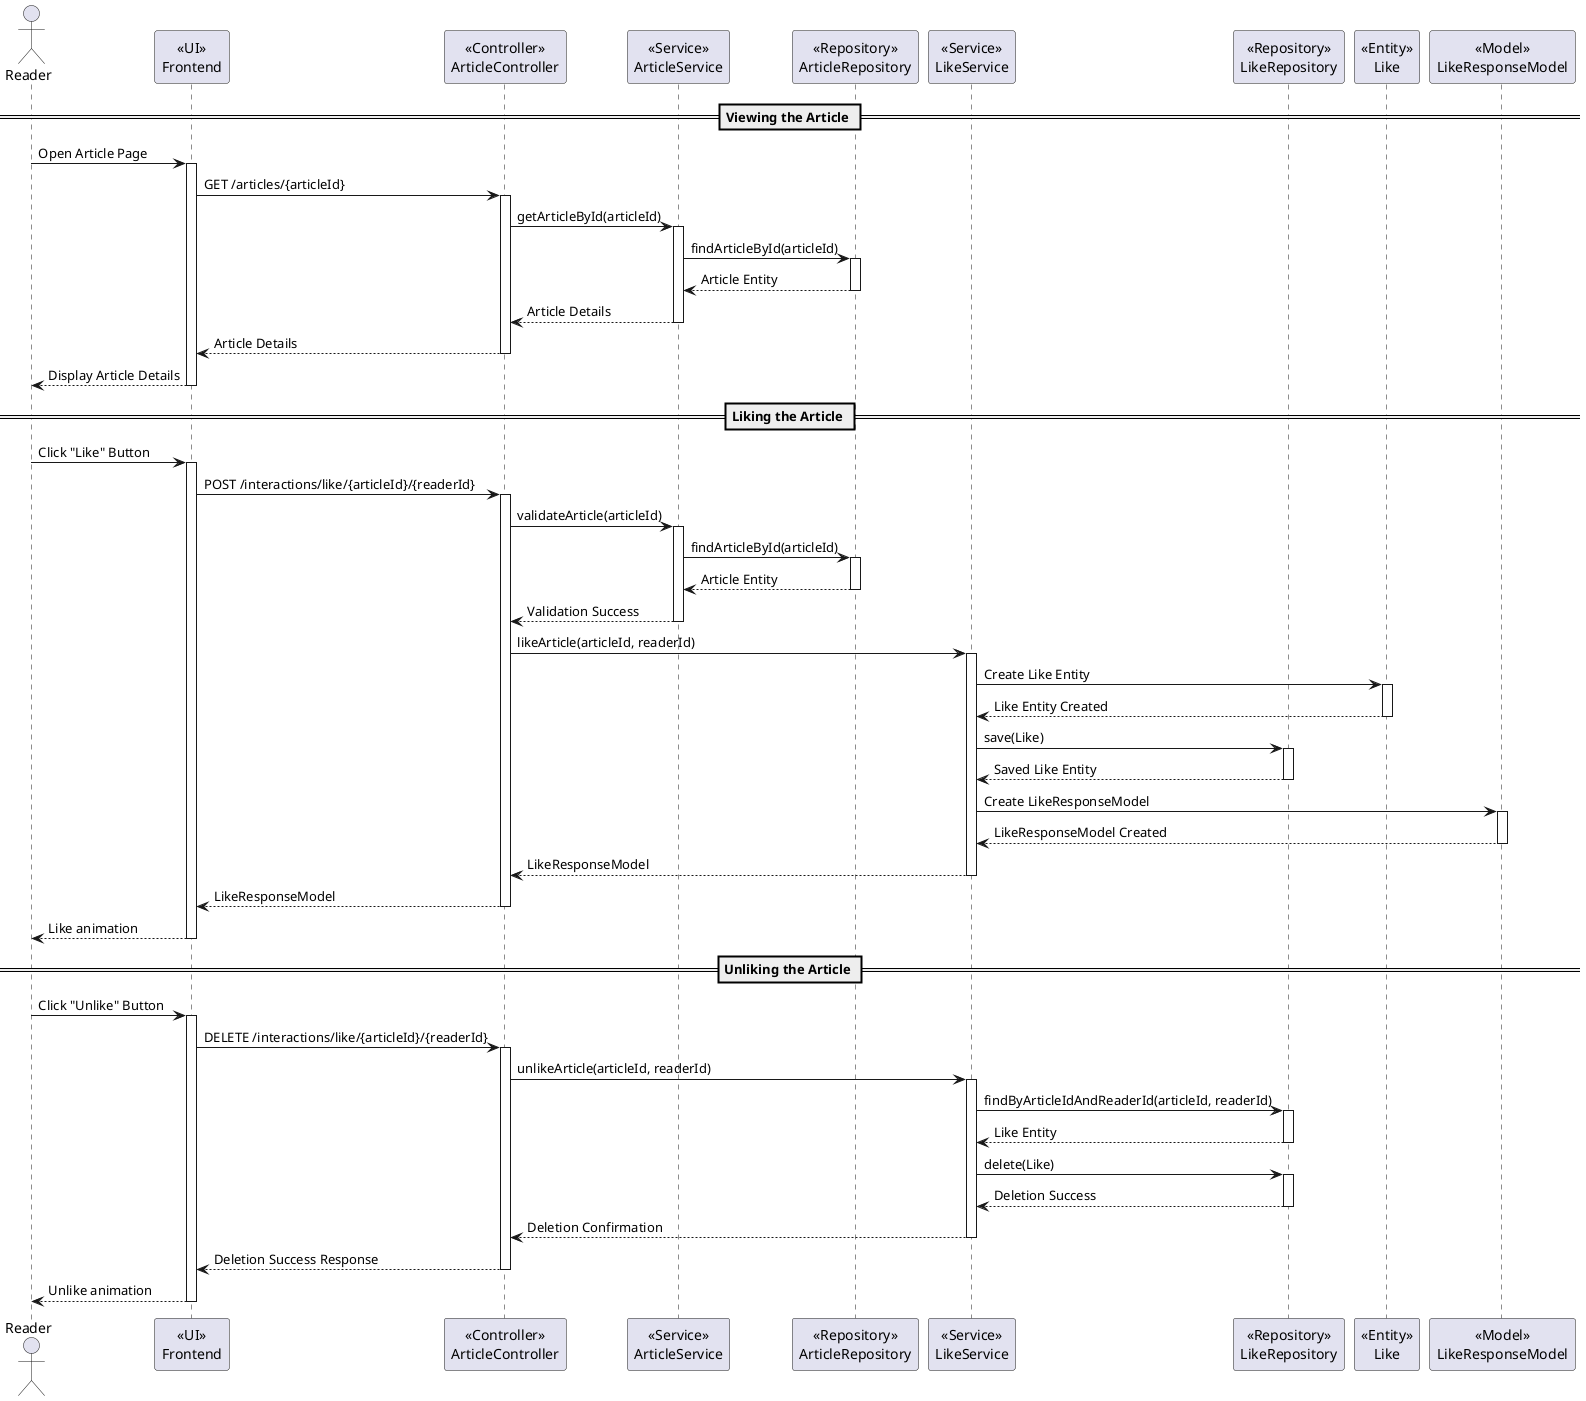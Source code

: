 @startuml
actor Reader
participant Frontend as "<<UI>>\nFrontend"
participant ArticleController as "<<Controller>>\nArticleController"
participant ArticleService as "<<Service>>\nArticleService"
participant ArticleRepository as "<<Repository>>\nArticleRepository"
participant LikeService as "<<Service>>\nLikeService"
participant LikeRepository as "<<Repository>>\nLikeRepository"
participant Like as "<<Entity>>\nLike"
participant LikeResponseModel as "<<Model>>\nLikeResponseModel"

== Viewing the Article ==
Reader -> Frontend : Open Article Page
activate Frontend

Frontend -> ArticleController : GET /articles/{articleId}
activate ArticleController

ArticleController -> ArticleService : getArticleById(articleId)
activate ArticleService
ArticleService -> ArticleRepository : findArticleById(articleId)
activate ArticleRepository
ArticleRepository --> ArticleService : Article Entity

deactivate ArticleRepository
ArticleService --> ArticleController : Article Details

deactivate ArticleService
ArticleController --> Frontend : Article Details

deactivate ArticleController
Frontend --> Reader : Display Article Details

deactivate Frontend

== Liking the Article ==
Reader -> Frontend : Click "Like" Button
activate Frontend

Frontend -> ArticleController : POST /interactions/like/{articleId}/{readerId}
activate ArticleController

ArticleController -> ArticleService : validateArticle(articleId)
activate ArticleService
ArticleService -> ArticleRepository : findArticleById(articleId)
activate ArticleRepository
ArticleRepository --> ArticleService : Article Entity

deactivate ArticleRepository
ArticleService --> ArticleController : Validation Success

deactivate ArticleService

ArticleController -> LikeService : likeArticle(articleId, readerId)
activate LikeService

LikeService -> Like : Create Like Entity
activate Like
Like --> LikeService : Like Entity Created

deactivate Like

LikeService -> LikeRepository : save(Like)
activate LikeRepository
LikeRepository --> LikeService : Saved Like Entity

deactivate LikeRepository

LikeService -> LikeResponseModel : Create LikeResponseModel
activate LikeResponseModel
LikeResponseModel --> LikeService : LikeResponseModel Created

deactivate LikeResponseModel

LikeService --> ArticleController : LikeResponseModel

deactivate LikeService

ArticleController --> Frontend : LikeResponseModel

deactivate ArticleController

Frontend --> Reader : Like animation

deactivate Frontend

== Unliking the Article ==
Reader -> Frontend : Click "Unlike" Button
activate Frontend

Frontend -> ArticleController : DELETE /interactions/like/{articleId}/{readerId}
activate ArticleController

ArticleController -> LikeService : unlikeArticle(articleId, readerId)
activate LikeService

LikeService -> LikeRepository : findByArticleIdAndReaderId(articleId, readerId)
activate LikeRepository
LikeRepository --> LikeService : Like Entity

deactivate LikeRepository

LikeService -> LikeRepository : delete(Like)
activate LikeRepository
LikeRepository --> LikeService : Deletion Success

deactivate LikeRepository

LikeService --> ArticleController : Deletion Confirmation

deactivate LikeService

ArticleController --> Frontend : Deletion Success Response

deactivate ArticleController

Frontend --> Reader : Unlike animation

deactivate Frontend
@enduml
